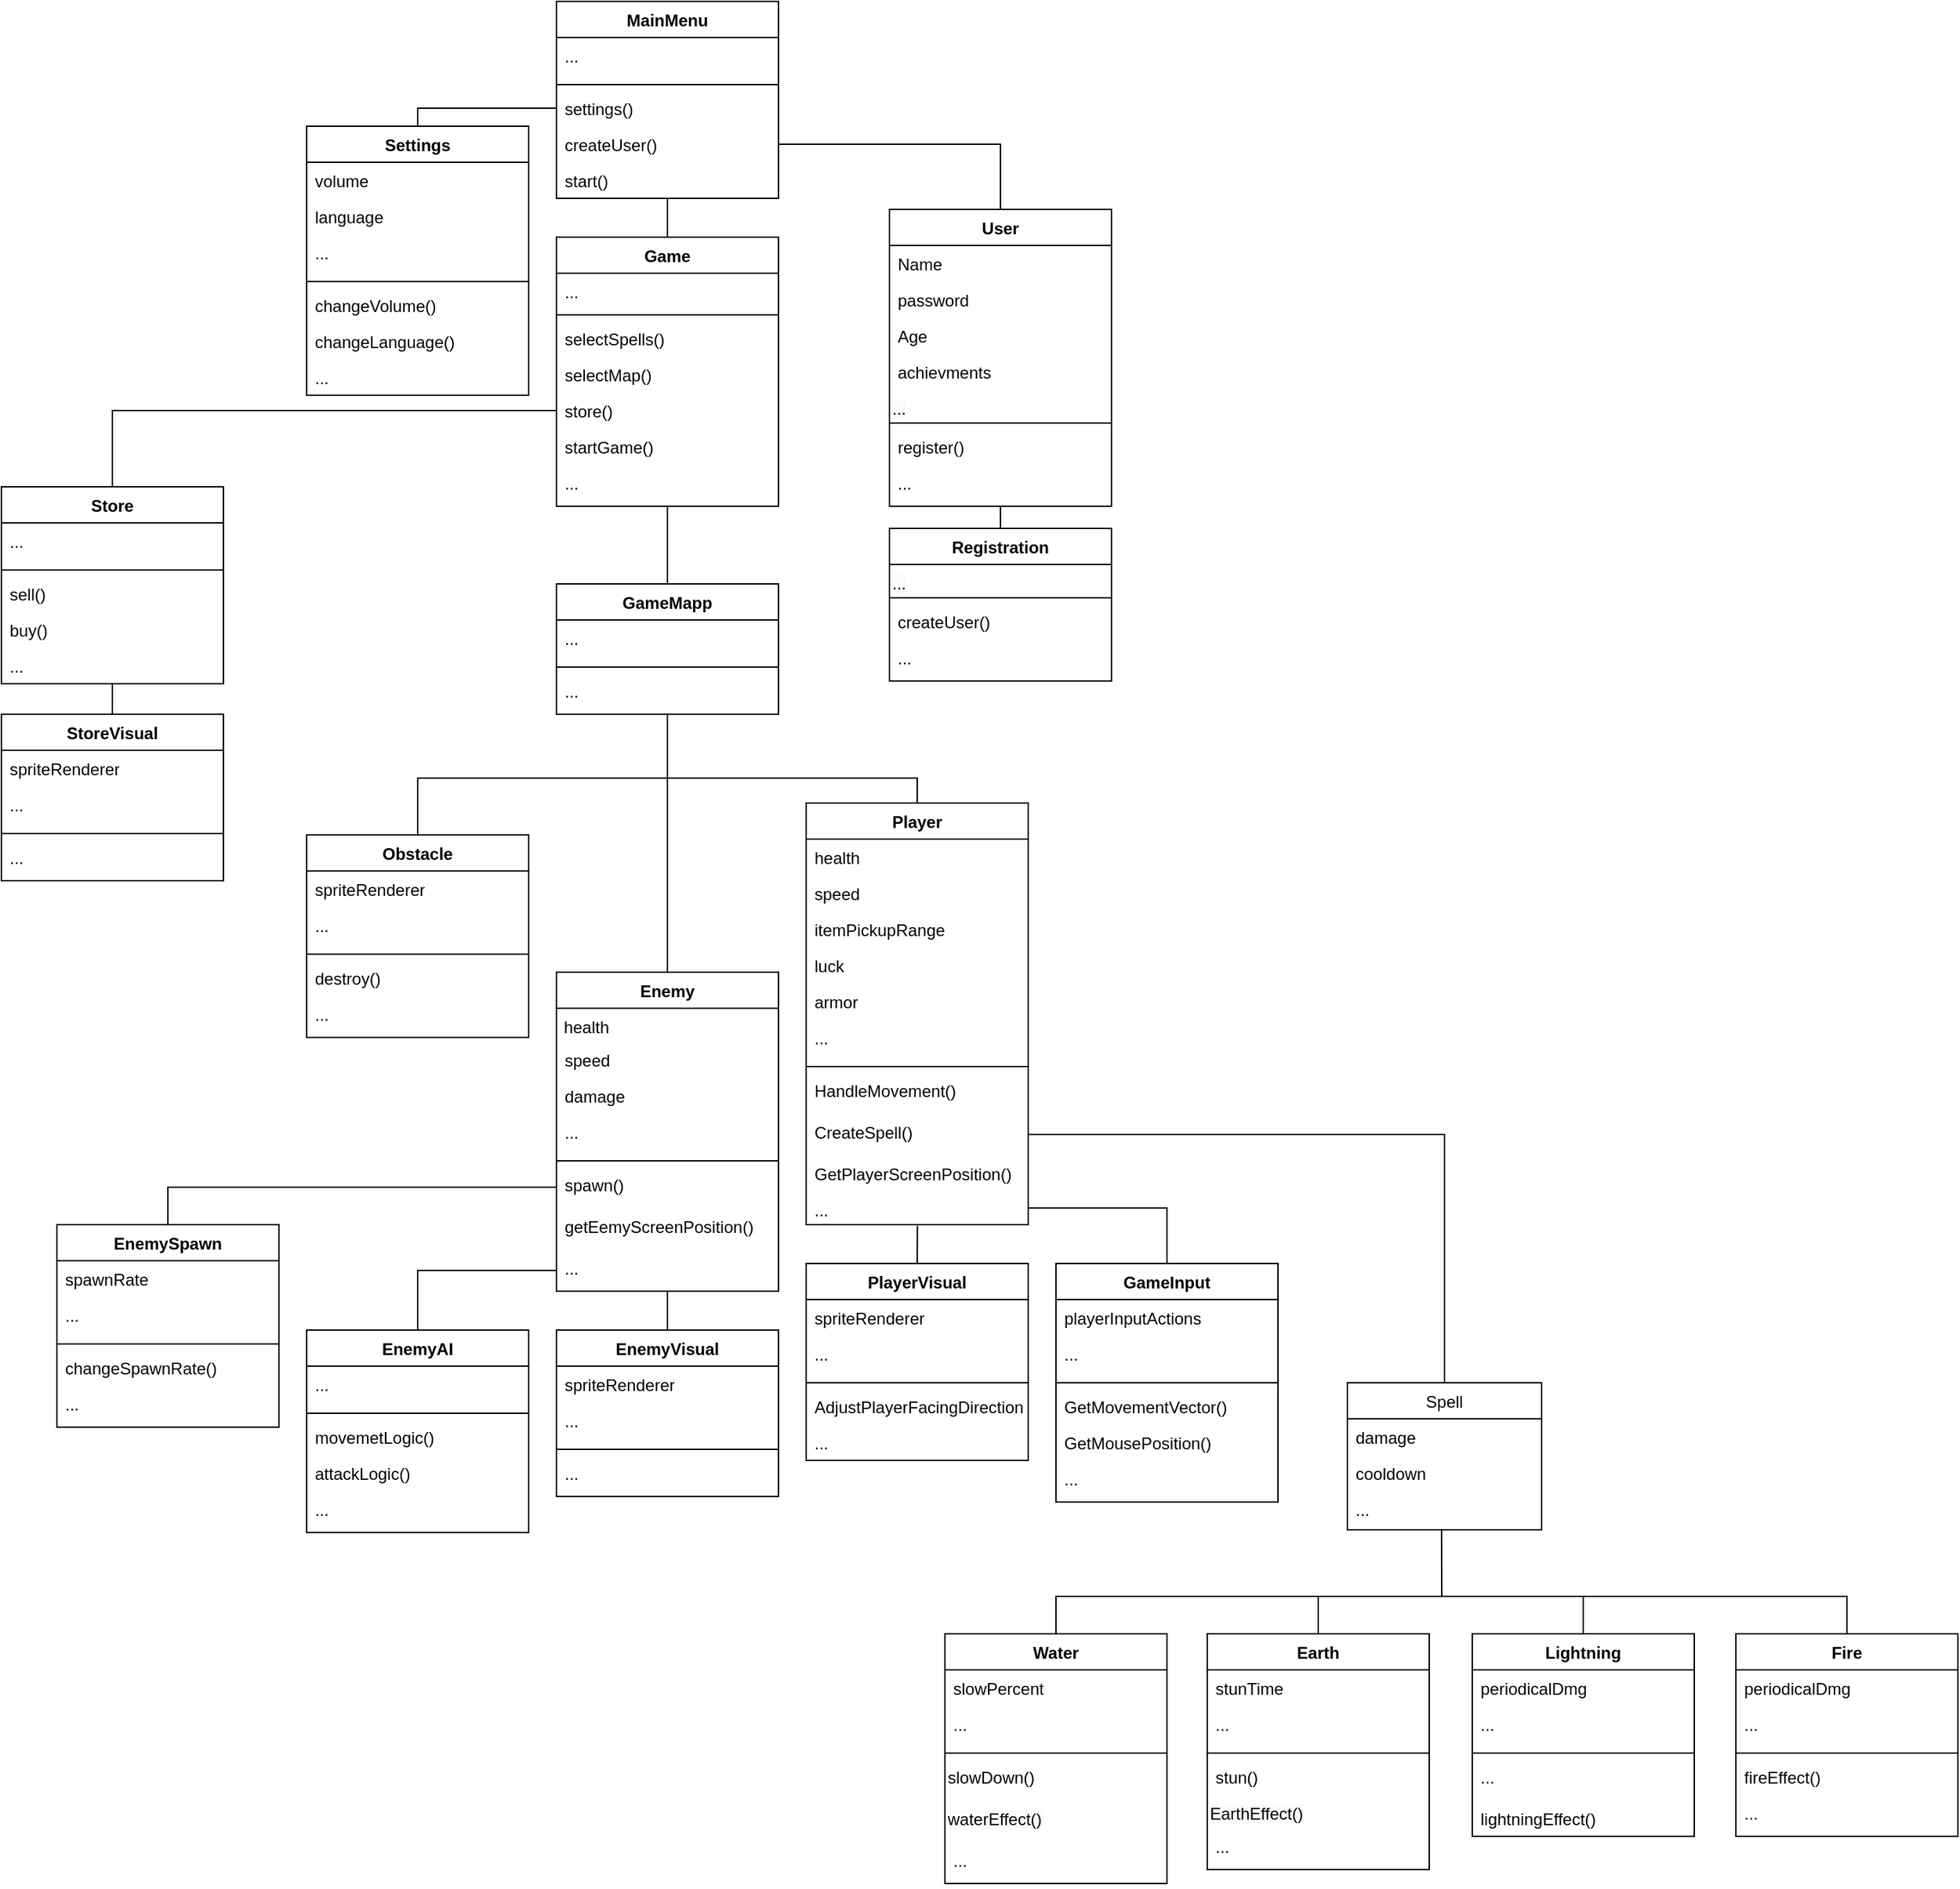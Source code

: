 <mxfile version="23.1.5" type="device">
  <diagram id="k-E954dSI1rpFjY1pi8Z" name="Страница 1">
    <mxGraphModel dx="3012" dy="1726" grid="1" gridSize="10" guides="1" tooltips="1" connect="1" arrows="1" fold="1" page="1" pageScale="1" pageWidth="1169" pageHeight="827" math="0" shadow="0">
      <root>
        <mxCell id="0" />
        <mxCell id="1" parent="0" />
        <mxCell id="a_aE3no8PNvalHvc6iSI-15" value="Spell" style="swimlane;fontStyle=0;childLayout=stackLayout;horizontal=1;startSize=26;fillColor=none;horizontalStack=0;resizeParent=1;resizeParentMax=0;resizeLast=0;collapsible=1;marginBottom=0;" parent="1" vertex="1">
          <mxGeometry x="860" y="776" width="140" height="106" as="geometry">
            <mxRectangle x="140" y="70" width="100" height="30" as="alternateBounds" />
          </mxGeometry>
        </mxCell>
        <mxCell id="a_aE3no8PNvalHvc6iSI-16" value="damage" style="text;strokeColor=none;fillColor=none;align=left;verticalAlign=top;spacingLeft=4;spacingRight=4;overflow=hidden;rotatable=0;points=[[0,0.5],[1,0.5]];portConstraint=eastwest;" parent="a_aE3no8PNvalHvc6iSI-15" vertex="1">
          <mxGeometry y="26" width="140" height="26" as="geometry" />
        </mxCell>
        <mxCell id="a_aE3no8PNvalHvc6iSI-17" value="cooldown" style="text;strokeColor=none;fillColor=none;align=left;verticalAlign=top;spacingLeft=4;spacingRight=4;overflow=hidden;rotatable=0;points=[[0,0.5],[1,0.5]];portConstraint=eastwest;" parent="a_aE3no8PNvalHvc6iSI-15" vertex="1">
          <mxGeometry y="52" width="140" height="26" as="geometry" />
        </mxCell>
        <mxCell id="QSuaJ2-SKmiCaEZRIRin-86" value="..." style="text;strokeColor=none;fillColor=none;align=left;verticalAlign=top;spacingLeft=4;spacingRight=4;overflow=hidden;rotatable=0;points=[[0,0.5],[1,0.5]];portConstraint=eastwest;" parent="a_aE3no8PNvalHvc6iSI-15" vertex="1">
          <mxGeometry y="78" width="140" height="28" as="geometry" />
        </mxCell>
        <mxCell id="a_aE3no8PNvalHvc6iSI-81" value="Game" style="swimlane;fontStyle=1;align=center;verticalAlign=top;childLayout=stackLayout;horizontal=1;startSize=26;horizontalStack=0;resizeParent=1;resizeParentMax=0;resizeLast=0;collapsible=1;marginBottom=0;" parent="1" vertex="1">
          <mxGeometry x="290" y="-50" width="160" height="194" as="geometry" />
        </mxCell>
        <mxCell id="a_aE3no8PNvalHvc6iSI-82" value="..." style="text;strokeColor=none;fillColor=none;align=left;verticalAlign=top;spacingLeft=4;spacingRight=4;overflow=hidden;rotatable=0;points=[[0,0.5],[1,0.5]];portConstraint=eastwest;" parent="a_aE3no8PNvalHvc6iSI-81" vertex="1">
          <mxGeometry y="26" width="160" height="26" as="geometry" />
        </mxCell>
        <mxCell id="a_aE3no8PNvalHvc6iSI-83" value="" style="line;strokeWidth=1;fillColor=none;align=left;verticalAlign=middle;spacingTop=-1;spacingLeft=3;spacingRight=3;rotatable=0;labelPosition=right;points=[];portConstraint=eastwest;strokeColor=inherit;" parent="a_aE3no8PNvalHvc6iSI-81" vertex="1">
          <mxGeometry y="52" width="160" height="8" as="geometry" />
        </mxCell>
        <mxCell id="a_aE3no8PNvalHvc6iSI-85" value="selectSpells()" style="text;strokeColor=none;fillColor=none;align=left;verticalAlign=top;spacingLeft=4;spacingRight=4;overflow=hidden;rotatable=0;points=[[0,0.5],[1,0.5]];portConstraint=eastwest;" parent="a_aE3no8PNvalHvc6iSI-81" vertex="1">
          <mxGeometry y="60" width="160" height="26" as="geometry" />
        </mxCell>
        <mxCell id="QSuaJ2-SKmiCaEZRIRin-51" value="selectMap()" style="text;strokeColor=none;fillColor=none;align=left;verticalAlign=top;spacingLeft=4;spacingRight=4;overflow=hidden;rotatable=0;points=[[0,0.5],[1,0.5]];portConstraint=eastwest;" parent="a_aE3no8PNvalHvc6iSI-81" vertex="1">
          <mxGeometry y="86" width="160" height="26" as="geometry" />
        </mxCell>
        <mxCell id="QSuaJ2-SKmiCaEZRIRin-53" value="store()" style="text;strokeColor=none;fillColor=none;align=left;verticalAlign=top;spacingLeft=4;spacingRight=4;overflow=hidden;rotatable=0;points=[[0,0.5],[1,0.5]];portConstraint=eastwest;" parent="a_aE3no8PNvalHvc6iSI-81" vertex="1">
          <mxGeometry y="112" width="160" height="26" as="geometry" />
        </mxCell>
        <mxCell id="a_aE3no8PNvalHvc6iSI-84" value="startGame()" style="text;strokeColor=none;fillColor=none;align=left;verticalAlign=top;spacingLeft=4;spacingRight=4;overflow=hidden;rotatable=0;points=[[0,0.5],[1,0.5]];portConstraint=eastwest;" parent="a_aE3no8PNvalHvc6iSI-81" vertex="1">
          <mxGeometry y="138" width="160" height="26" as="geometry" />
        </mxCell>
        <mxCell id="QSuaJ2-SKmiCaEZRIRin-92" value="..." style="text;strokeColor=none;fillColor=none;align=left;verticalAlign=top;spacingLeft=4;spacingRight=4;overflow=hidden;rotatable=0;points=[[0,0.5],[1,0.5]];portConstraint=eastwest;" parent="a_aE3no8PNvalHvc6iSI-81" vertex="1">
          <mxGeometry y="164" width="160" height="30" as="geometry" />
        </mxCell>
        <mxCell id="a_aE3no8PNvalHvc6iSI-111" value="Enemy" style="swimlane;fontStyle=1;align=center;verticalAlign=top;childLayout=stackLayout;horizontal=1;startSize=26;horizontalStack=0;resizeParent=1;resizeParentMax=0;resizeLast=0;collapsible=1;marginBottom=0;" parent="1" vertex="1">
          <mxGeometry x="290" y="480" width="160" height="230" as="geometry" />
        </mxCell>
        <mxCell id="a_aE3no8PNvalHvc6iSI-115" value="&amp;nbsp;health" style="text;whiteSpace=wrap;html=1;" parent="a_aE3no8PNvalHvc6iSI-111" vertex="1">
          <mxGeometry y="26" width="160" height="24" as="geometry" />
        </mxCell>
        <mxCell id="a_aE3no8PNvalHvc6iSI-118" value="speed" style="text;strokeColor=none;fillColor=none;align=left;verticalAlign=top;spacingLeft=4;spacingRight=4;overflow=hidden;rotatable=0;points=[[0,0.5],[1,0.5]];portConstraint=eastwest;" parent="a_aE3no8PNvalHvc6iSI-111" vertex="1">
          <mxGeometry y="50" width="160" height="26" as="geometry" />
        </mxCell>
        <mxCell id="a_aE3no8PNvalHvc6iSI-112" value="damage" style="text;strokeColor=none;fillColor=none;align=left;verticalAlign=top;spacingLeft=4;spacingRight=4;overflow=hidden;rotatable=0;points=[[0,0.5],[1,0.5]];portConstraint=eastwest;" parent="a_aE3no8PNvalHvc6iSI-111" vertex="1">
          <mxGeometry y="76" width="160" height="26" as="geometry" />
        </mxCell>
        <mxCell id="a_aE3no8PNvalHvc6iSI-128" value="..." style="text;strokeColor=none;fillColor=none;align=left;verticalAlign=top;spacingLeft=4;spacingRight=4;overflow=hidden;rotatable=0;points=[[0,0.5],[1,0.5]];portConstraint=eastwest;" parent="a_aE3no8PNvalHvc6iSI-111" vertex="1">
          <mxGeometry y="102" width="160" height="30" as="geometry" />
        </mxCell>
        <mxCell id="a_aE3no8PNvalHvc6iSI-113" value="" style="line;strokeWidth=1;fillColor=none;align=left;verticalAlign=middle;spacingTop=-1;spacingLeft=3;spacingRight=3;rotatable=0;labelPosition=right;points=[];portConstraint=eastwest;strokeColor=inherit;" parent="a_aE3no8PNvalHvc6iSI-111" vertex="1">
          <mxGeometry y="132" width="160" height="8" as="geometry" />
        </mxCell>
        <mxCell id="QSuaJ2-SKmiCaEZRIRin-57" value="spawn()" style="text;strokeColor=none;fillColor=none;align=left;verticalAlign=top;spacingLeft=4;spacingRight=4;overflow=hidden;rotatable=0;points=[[0,0.5],[1,0.5]];portConstraint=eastwest;" parent="a_aE3no8PNvalHvc6iSI-111" vertex="1">
          <mxGeometry y="140" width="160" height="30" as="geometry" />
        </mxCell>
        <mxCell id="a_aE3no8PNvalHvc6iSI-125" value="getEemyScreenPosition()" style="text;strokeColor=none;fillColor=none;align=left;verticalAlign=top;spacingLeft=4;spacingRight=4;overflow=hidden;rotatable=0;points=[[0,0.5],[1,0.5]];portConstraint=eastwest;" parent="a_aE3no8PNvalHvc6iSI-111" vertex="1">
          <mxGeometry y="170" width="160" height="30" as="geometry" />
        </mxCell>
        <mxCell id="a_aE3no8PNvalHvc6iSI-123" value="..." style="text;strokeColor=none;fillColor=none;align=left;verticalAlign=top;spacingLeft=4;spacingRight=4;overflow=hidden;rotatable=0;points=[[0,0.5],[1,0.5]];portConstraint=eastwest;" parent="a_aE3no8PNvalHvc6iSI-111" vertex="1">
          <mxGeometry y="200" width="160" height="30" as="geometry" />
        </mxCell>
        <mxCell id="a_aE3no8PNvalHvc6iSI-119" value="Player" style="swimlane;fontStyle=1;align=center;verticalAlign=top;childLayout=stackLayout;horizontal=1;startSize=26;horizontalStack=0;resizeParent=1;resizeParentMax=0;resizeLast=0;collapsible=1;marginBottom=0;" parent="1" vertex="1">
          <mxGeometry x="470" y="358" width="160" height="304" as="geometry" />
        </mxCell>
        <mxCell id="a_aE3no8PNvalHvc6iSI-9" value="health" style="text;strokeColor=none;fillColor=none;align=left;verticalAlign=top;spacingLeft=4;spacingRight=4;overflow=hidden;rotatable=0;points=[[0,0.5],[1,0.5]];portConstraint=eastwest;" parent="a_aE3no8PNvalHvc6iSI-119" vertex="1">
          <mxGeometry y="26" width="160" height="26" as="geometry" />
        </mxCell>
        <mxCell id="a_aE3no8PNvalHvc6iSI-10" value="speed" style="text;strokeColor=none;fillColor=none;align=left;verticalAlign=top;spacingLeft=4;spacingRight=4;overflow=hidden;rotatable=0;points=[[0,0.5],[1,0.5]];portConstraint=eastwest;" parent="a_aE3no8PNvalHvc6iSI-119" vertex="1">
          <mxGeometry y="52" width="160" height="26" as="geometry" />
        </mxCell>
        <mxCell id="a_aE3no8PNvalHvc6iSI-38" value="itemPickupRange" style="text;strokeColor=none;fillColor=none;align=left;verticalAlign=top;spacingLeft=4;spacingRight=4;overflow=hidden;rotatable=0;points=[[0,0.5],[1,0.5]];portConstraint=eastwest;" parent="a_aE3no8PNvalHvc6iSI-119" vertex="1">
          <mxGeometry y="78" width="160" height="26" as="geometry" />
        </mxCell>
        <mxCell id="a_aE3no8PNvalHvc6iSI-11" value="luck" style="text;strokeColor=none;fillColor=none;align=left;verticalAlign=top;spacingLeft=4;spacingRight=4;overflow=hidden;rotatable=0;points=[[0,0.5],[1,0.5]];portConstraint=eastwest;" parent="a_aE3no8PNvalHvc6iSI-119" vertex="1">
          <mxGeometry y="104" width="160" height="26" as="geometry" />
        </mxCell>
        <mxCell id="a_aE3no8PNvalHvc6iSI-39" value="armor" style="text;strokeColor=none;fillColor=none;align=left;verticalAlign=top;spacingLeft=4;spacingRight=4;overflow=hidden;rotatable=0;points=[[0,0.5],[1,0.5]];portConstraint=eastwest;" parent="a_aE3no8PNvalHvc6iSI-119" vertex="1">
          <mxGeometry y="130" width="160" height="26" as="geometry" />
        </mxCell>
        <mxCell id="a_aE3no8PNvalHvc6iSI-127" value="..." style="text;strokeColor=none;fillColor=none;align=left;verticalAlign=top;spacingLeft=4;spacingRight=4;overflow=hidden;rotatable=0;points=[[0,0.5],[1,0.5]];portConstraint=eastwest;" parent="a_aE3no8PNvalHvc6iSI-119" vertex="1">
          <mxGeometry y="156" width="160" height="30" as="geometry" />
        </mxCell>
        <mxCell id="a_aE3no8PNvalHvc6iSI-121" value="" style="line;strokeWidth=1;fillColor=none;align=left;verticalAlign=middle;spacingTop=-1;spacingLeft=3;spacingRight=3;rotatable=0;labelPosition=right;points=[];portConstraint=eastwest;strokeColor=inherit;" parent="a_aE3no8PNvalHvc6iSI-119" vertex="1">
          <mxGeometry y="186" width="160" height="8" as="geometry" />
        </mxCell>
        <mxCell id="a_aE3no8PNvalHvc6iSI-126" value="HandleMovement()" style="text;strokeColor=none;fillColor=none;align=left;verticalAlign=top;spacingLeft=4;spacingRight=4;overflow=hidden;rotatable=0;points=[[0,0.5],[1,0.5]];portConstraint=eastwest;" parent="a_aE3no8PNvalHvc6iSI-119" vertex="1">
          <mxGeometry y="194" width="160" height="30" as="geometry" />
        </mxCell>
        <mxCell id="QSuaJ2-SKmiCaEZRIRin-27" value="CreateSpell()" style="text;strokeColor=none;fillColor=none;align=left;verticalAlign=top;spacingLeft=4;spacingRight=4;overflow=hidden;rotatable=0;points=[[0,0.5],[1,0.5]];portConstraint=eastwest;" parent="a_aE3no8PNvalHvc6iSI-119" vertex="1">
          <mxGeometry y="224" width="160" height="30" as="geometry" />
        </mxCell>
        <mxCell id="a_aE3no8PNvalHvc6iSI-122" value="GetPlayerScreenPosition()" style="text;strokeColor=none;fillColor=none;align=left;verticalAlign=top;spacingLeft=4;spacingRight=4;overflow=hidden;rotatable=0;points=[[0,0.5],[1,0.5]];portConstraint=eastwest;" parent="a_aE3no8PNvalHvc6iSI-119" vertex="1">
          <mxGeometry y="254" width="160" height="26" as="geometry" />
        </mxCell>
        <mxCell id="QSuaJ2-SKmiCaEZRIRin-7" value="..." style="text;strokeColor=none;fillColor=none;align=left;verticalAlign=top;spacingLeft=4;spacingRight=4;overflow=hidden;rotatable=0;points=[[0,0.5],[1,0.5]];portConstraint=eastwest;" parent="a_aE3no8PNvalHvc6iSI-119" vertex="1">
          <mxGeometry y="280" width="160" height="24" as="geometry" />
        </mxCell>
        <mxCell id="ttRCTH4bOMIiKTp3ACRg-5" value="Obstacle" style="swimlane;fontStyle=1;align=center;verticalAlign=top;childLayout=stackLayout;horizontal=1;startSize=26;horizontalStack=0;resizeParent=1;resizeParentMax=0;resizeLast=0;collapsible=1;marginBottom=0;whiteSpace=wrap;html=1;" parent="1" vertex="1">
          <mxGeometry x="110" y="381" width="160" height="146" as="geometry" />
        </mxCell>
        <mxCell id="ttRCTH4bOMIiKTp3ACRg-6" value="spriteRenderer" style="text;strokeColor=none;fillColor=none;align=left;verticalAlign=top;spacingLeft=4;spacingRight=4;overflow=hidden;rotatable=0;points=[[0,0.5],[1,0.5]];portConstraint=eastwest;whiteSpace=wrap;html=1;" parent="ttRCTH4bOMIiKTp3ACRg-5" vertex="1">
          <mxGeometry y="26" width="160" height="26" as="geometry" />
        </mxCell>
        <mxCell id="QSuaJ2-SKmiCaEZRIRin-88" value="..." style="text;strokeColor=none;fillColor=none;align=left;verticalAlign=top;spacingLeft=4;spacingRight=4;overflow=hidden;rotatable=0;points=[[0,0.5],[1,0.5]];portConstraint=eastwest;" parent="ttRCTH4bOMIiKTp3ACRg-5" vertex="1">
          <mxGeometry y="52" width="160" height="30" as="geometry" />
        </mxCell>
        <mxCell id="ttRCTH4bOMIiKTp3ACRg-7" value="" style="line;strokeWidth=1;fillColor=none;align=left;verticalAlign=middle;spacingTop=-1;spacingLeft=3;spacingRight=3;rotatable=0;labelPosition=right;points=[];portConstraint=eastwest;strokeColor=inherit;" parent="ttRCTH4bOMIiKTp3ACRg-5" vertex="1">
          <mxGeometry y="82" width="160" height="8" as="geometry" />
        </mxCell>
        <mxCell id="ttRCTH4bOMIiKTp3ACRg-8" value="destroy()" style="text;strokeColor=none;fillColor=none;align=left;verticalAlign=top;spacingLeft=4;spacingRight=4;overflow=hidden;rotatable=0;points=[[0,0.5],[1,0.5]];portConstraint=eastwest;whiteSpace=wrap;html=1;" parent="ttRCTH4bOMIiKTp3ACRg-5" vertex="1">
          <mxGeometry y="90" width="160" height="26" as="geometry" />
        </mxCell>
        <mxCell id="QSuaJ2-SKmiCaEZRIRin-87" value="..." style="text;strokeColor=none;fillColor=none;align=left;verticalAlign=top;spacingLeft=4;spacingRight=4;overflow=hidden;rotatable=0;points=[[0,0.5],[1,0.5]];portConstraint=eastwest;" parent="ttRCTH4bOMIiKTp3ACRg-5" vertex="1">
          <mxGeometry y="116" width="160" height="30" as="geometry" />
        </mxCell>
        <mxCell id="ttRCTH4bOMIiKTp3ACRg-19" value="User" style="swimlane;fontStyle=1;align=center;verticalAlign=top;childLayout=stackLayout;horizontal=1;startSize=26;horizontalStack=0;resizeParent=1;resizeParentMax=0;resizeLast=0;collapsible=1;marginBottom=0;whiteSpace=wrap;html=1;" parent="1" vertex="1">
          <mxGeometry x="530" y="-70" width="160" height="214" as="geometry" />
        </mxCell>
        <mxCell id="ttRCTH4bOMIiKTp3ACRg-20" value="Name" style="text;strokeColor=none;fillColor=none;align=left;verticalAlign=top;spacingLeft=4;spacingRight=4;overflow=hidden;rotatable=0;points=[[0,0.5],[1,0.5]];portConstraint=eastwest;whiteSpace=wrap;html=1;" parent="ttRCTH4bOMIiKTp3ACRg-19" vertex="1">
          <mxGeometry y="26" width="160" height="26" as="geometry" />
        </mxCell>
        <mxCell id="ttRCTH4bOMIiKTp3ACRg-24" value="password" style="text;strokeColor=none;fillColor=none;align=left;verticalAlign=top;spacingLeft=4;spacingRight=4;overflow=hidden;rotatable=0;points=[[0,0.5],[1,0.5]];portConstraint=eastwest;whiteSpace=wrap;html=1;" parent="ttRCTH4bOMIiKTp3ACRg-19" vertex="1">
          <mxGeometry y="52" width="160" height="26" as="geometry" />
        </mxCell>
        <mxCell id="ttRCTH4bOMIiKTp3ACRg-23" value="Age" style="text;strokeColor=none;fillColor=none;align=left;verticalAlign=top;spacingLeft=4;spacingRight=4;overflow=hidden;rotatable=0;points=[[0,0.5],[1,0.5]];portConstraint=eastwest;whiteSpace=wrap;html=1;" parent="ttRCTH4bOMIiKTp3ACRg-19" vertex="1">
          <mxGeometry y="78" width="160" height="26" as="geometry" />
        </mxCell>
        <mxCell id="ttRCTH4bOMIiKTp3ACRg-25" value="achievments" style="text;strokeColor=none;fillColor=none;align=left;verticalAlign=top;spacingLeft=4;spacingRight=4;overflow=hidden;rotatable=0;points=[[0,0.5],[1,0.5]];portConstraint=eastwest;whiteSpace=wrap;html=1;" parent="ttRCTH4bOMIiKTp3ACRg-19" vertex="1">
          <mxGeometry y="104" width="160" height="26" as="geometry" />
        </mxCell>
        <mxCell id="QSuaJ2-SKmiCaEZRIRin-1" value="&lt;span style=&quot;color: rgb(0, 0, 0); font-family: Helvetica; font-size: 12px; font-style: normal; font-variant-ligatures: normal; font-variant-caps: normal; font-weight: 400; letter-spacing: normal; orphans: 2; text-align: left; text-indent: 0px; text-transform: none; widows: 2; word-spacing: 0px; -webkit-text-stroke-width: 0px; background-color: rgb(251, 251, 251); text-decoration-thickness: initial; text-decoration-style: initial; text-decoration-color: initial; float: none; display: inline !important;&quot;&gt;...&lt;/span&gt;" style="text;whiteSpace=wrap;html=1;" parent="ttRCTH4bOMIiKTp3ACRg-19" vertex="1">
          <mxGeometry y="130" width="160" height="20" as="geometry" />
        </mxCell>
        <mxCell id="ttRCTH4bOMIiKTp3ACRg-21" value="" style="line;strokeWidth=1;fillColor=none;align=left;verticalAlign=middle;spacingTop=-1;spacingLeft=3;spacingRight=3;rotatable=0;labelPosition=right;points=[];portConstraint=eastwest;strokeColor=inherit;" parent="ttRCTH4bOMIiKTp3ACRg-19" vertex="1">
          <mxGeometry y="150" width="160" height="8" as="geometry" />
        </mxCell>
        <mxCell id="QSuaJ2-SKmiCaEZRIRin-25" value="register()" style="text;strokeColor=none;fillColor=none;align=left;verticalAlign=top;spacingLeft=4;spacingRight=4;overflow=hidden;rotatable=0;points=[[0,0.5],[1,0.5]];portConstraint=eastwest;whiteSpace=wrap;html=1;" parent="ttRCTH4bOMIiKTp3ACRg-19" vertex="1">
          <mxGeometry y="158" width="160" height="26" as="geometry" />
        </mxCell>
        <mxCell id="QSuaJ2-SKmiCaEZRIRin-94" value="..." style="text;strokeColor=none;fillColor=none;align=left;verticalAlign=top;spacingLeft=4;spacingRight=4;overflow=hidden;rotatable=0;points=[[0,0.5],[1,0.5]];portConstraint=eastwest;" parent="ttRCTH4bOMIiKTp3ACRg-19" vertex="1">
          <mxGeometry y="184" width="160" height="30" as="geometry" />
        </mxCell>
        <mxCell id="nPjdCs6fxK0OYWYU81OR-1" value="GameInput&lt;div&gt;&lt;br/&gt;&lt;/div&gt;" style="swimlane;fontStyle=1;align=center;verticalAlign=top;childLayout=stackLayout;horizontal=1;startSize=26;horizontalStack=0;resizeParent=1;resizeParentMax=0;resizeLast=0;collapsible=1;marginBottom=0;whiteSpace=wrap;html=1;" parent="1" vertex="1">
          <mxGeometry x="650" y="690" width="160" height="172" as="geometry" />
        </mxCell>
        <mxCell id="nPjdCs6fxK0OYWYU81OR-2" value="playerInputActions" style="text;strokeColor=none;fillColor=none;align=left;verticalAlign=top;spacingLeft=4;spacingRight=4;overflow=hidden;rotatable=0;points=[[0,0.5],[1,0.5]];portConstraint=eastwest;whiteSpace=wrap;html=1;" parent="nPjdCs6fxK0OYWYU81OR-1" vertex="1">
          <mxGeometry y="26" width="160" height="26" as="geometry" />
        </mxCell>
        <mxCell id="QSuaJ2-SKmiCaEZRIRin-84" value="..." style="text;strokeColor=none;fillColor=none;align=left;verticalAlign=top;spacingLeft=4;spacingRight=4;overflow=hidden;rotatable=0;points=[[0,0.5],[1,0.5]];portConstraint=eastwest;" parent="nPjdCs6fxK0OYWYU81OR-1" vertex="1">
          <mxGeometry y="52" width="160" height="30" as="geometry" />
        </mxCell>
        <mxCell id="nPjdCs6fxK0OYWYU81OR-3" value="" style="line;strokeWidth=1;fillColor=none;align=left;verticalAlign=middle;spacingTop=-1;spacingLeft=3;spacingRight=3;rotatable=0;labelPosition=right;points=[];portConstraint=eastwest;strokeColor=inherit;" parent="nPjdCs6fxK0OYWYU81OR-1" vertex="1">
          <mxGeometry y="82" width="160" height="8" as="geometry" />
        </mxCell>
        <mxCell id="nPjdCs6fxK0OYWYU81OR-4" value="GetMovementVector()" style="text;strokeColor=none;fillColor=none;align=left;verticalAlign=top;spacingLeft=4;spacingRight=4;overflow=hidden;rotatable=0;points=[[0,0.5],[1,0.5]];portConstraint=eastwest;whiteSpace=wrap;html=1;" parent="nPjdCs6fxK0OYWYU81OR-1" vertex="1">
          <mxGeometry y="90" width="160" height="26" as="geometry" />
        </mxCell>
        <mxCell id="QSuaJ2-SKmiCaEZRIRin-4" value="GetMousePosition()" style="text;strokeColor=none;fillColor=none;align=left;verticalAlign=top;spacingLeft=4;spacingRight=4;overflow=hidden;rotatable=0;points=[[0,0.5],[1,0.5]];portConstraint=eastwest;whiteSpace=wrap;html=1;" parent="nPjdCs6fxK0OYWYU81OR-1" vertex="1">
          <mxGeometry y="116" width="160" height="26" as="geometry" />
        </mxCell>
        <mxCell id="QSuaJ2-SKmiCaEZRIRin-85" value="..." style="text;strokeColor=none;fillColor=none;align=left;verticalAlign=top;spacingLeft=4;spacingRight=4;overflow=hidden;rotatable=0;points=[[0,0.5],[1,0.5]];portConstraint=eastwest;" parent="nPjdCs6fxK0OYWYU81OR-1" vertex="1">
          <mxGeometry y="142" width="160" height="30" as="geometry" />
        </mxCell>
        <mxCell id="nPjdCs6fxK0OYWYU81OR-10" value="PlayerVisual" style="swimlane;fontStyle=1;align=center;verticalAlign=top;childLayout=stackLayout;horizontal=1;startSize=26;horizontalStack=0;resizeParent=1;resizeParentMax=0;resizeLast=0;collapsible=1;marginBottom=0;whiteSpace=wrap;html=1;" parent="1" vertex="1">
          <mxGeometry x="470" y="690" width="160" height="142" as="geometry" />
        </mxCell>
        <mxCell id="nPjdCs6fxK0OYWYU81OR-11" value="spriteRenderer" style="text;strokeColor=none;fillColor=none;align=left;verticalAlign=top;spacingLeft=4;spacingRight=4;overflow=hidden;rotatable=0;points=[[0,0.5],[1,0.5]];portConstraint=eastwest;whiteSpace=wrap;html=1;" parent="nPjdCs6fxK0OYWYU81OR-10" vertex="1">
          <mxGeometry y="26" width="160" height="26" as="geometry" />
        </mxCell>
        <mxCell id="QSuaJ2-SKmiCaEZRIRin-83" value="..." style="text;strokeColor=none;fillColor=none;align=left;verticalAlign=top;spacingLeft=4;spacingRight=4;overflow=hidden;rotatable=0;points=[[0,0.5],[1,0.5]];portConstraint=eastwest;" parent="nPjdCs6fxK0OYWYU81OR-10" vertex="1">
          <mxGeometry y="52" width="160" height="30" as="geometry" />
        </mxCell>
        <mxCell id="nPjdCs6fxK0OYWYU81OR-12" value="" style="line;strokeWidth=1;fillColor=none;align=left;verticalAlign=middle;spacingTop=-1;spacingLeft=3;spacingRight=3;rotatable=0;labelPosition=right;points=[];portConstraint=eastwest;strokeColor=inherit;" parent="nPjdCs6fxK0OYWYU81OR-10" vertex="1">
          <mxGeometry y="82" width="160" height="8" as="geometry" />
        </mxCell>
        <mxCell id="nPjdCs6fxK0OYWYU81OR-13" value="AdjustPlayerFacingDirection()" style="text;strokeColor=none;fillColor=none;align=left;verticalAlign=top;spacingLeft=4;spacingRight=4;overflow=hidden;rotatable=0;points=[[0,0.5],[1,0.5]];portConstraint=eastwest;whiteSpace=wrap;html=1;" parent="nPjdCs6fxK0OYWYU81OR-10" vertex="1">
          <mxGeometry y="90" width="160" height="26" as="geometry" />
        </mxCell>
        <mxCell id="QSuaJ2-SKmiCaEZRIRin-5" value="..." style="text;strokeColor=none;fillColor=none;align=left;verticalAlign=top;spacingLeft=4;spacingRight=4;overflow=hidden;rotatable=0;points=[[0,0.5],[1,0.5]];portConstraint=eastwest;whiteSpace=wrap;html=1;" parent="nPjdCs6fxK0OYWYU81OR-10" vertex="1">
          <mxGeometry y="116" width="160" height="26" as="geometry" />
        </mxCell>
        <mxCell id="nPjdCs6fxK0OYWYU81OR-18" value="Fire" style="swimlane;fontStyle=1;align=center;verticalAlign=top;childLayout=stackLayout;horizontal=1;startSize=26;horizontalStack=0;resizeParent=1;resizeParentMax=0;resizeLast=0;collapsible=1;marginBottom=0;whiteSpace=wrap;html=1;" parent="1" vertex="1">
          <mxGeometry x="1140" y="957" width="160" height="146" as="geometry" />
        </mxCell>
        <mxCell id="nPjdCs6fxK0OYWYU81OR-19" value="periodicalDmg" style="text;strokeColor=none;fillColor=none;align=left;verticalAlign=top;spacingLeft=4;spacingRight=4;overflow=hidden;rotatable=0;points=[[0,0.5],[1,0.5]];portConstraint=eastwest;whiteSpace=wrap;html=1;" parent="nPjdCs6fxK0OYWYU81OR-18" vertex="1">
          <mxGeometry y="26" width="160" height="26" as="geometry" />
        </mxCell>
        <mxCell id="QSuaJ2-SKmiCaEZRIRin-108" value="..." style="text;strokeColor=none;fillColor=none;align=left;verticalAlign=top;spacingLeft=4;spacingRight=4;overflow=hidden;rotatable=0;points=[[0,0.5],[1,0.5]];portConstraint=eastwest;" parent="nPjdCs6fxK0OYWYU81OR-18" vertex="1">
          <mxGeometry y="52" width="160" height="30" as="geometry" />
        </mxCell>
        <mxCell id="nPjdCs6fxK0OYWYU81OR-20" value="" style="line;strokeWidth=1;fillColor=none;align=left;verticalAlign=middle;spacingTop=-1;spacingLeft=3;spacingRight=3;rotatable=0;labelPosition=right;points=[];portConstraint=eastwest;strokeColor=inherit;" parent="nPjdCs6fxK0OYWYU81OR-18" vertex="1">
          <mxGeometry y="82" width="160" height="8" as="geometry" />
        </mxCell>
        <mxCell id="nPjdCs6fxK0OYWYU81OR-21" value="fireEffect()" style="text;strokeColor=none;fillColor=none;align=left;verticalAlign=top;spacingLeft=4;spacingRight=4;overflow=hidden;rotatable=0;points=[[0,0.5],[1,0.5]];portConstraint=eastwest;whiteSpace=wrap;html=1;" parent="nPjdCs6fxK0OYWYU81OR-18" vertex="1">
          <mxGeometry y="90" width="160" height="26" as="geometry" />
        </mxCell>
        <mxCell id="QSuaJ2-SKmiCaEZRIRin-109" value="..." style="text;strokeColor=none;fillColor=none;align=left;verticalAlign=top;spacingLeft=4;spacingRight=4;overflow=hidden;rotatable=0;points=[[0,0.5],[1,0.5]];portConstraint=eastwest;" parent="nPjdCs6fxK0OYWYU81OR-18" vertex="1">
          <mxGeometry y="116" width="160" height="30" as="geometry" />
        </mxCell>
        <mxCell id="nPjdCs6fxK0OYWYU81OR-22" value="Water" style="swimlane;fontStyle=1;align=center;verticalAlign=top;childLayout=stackLayout;horizontal=1;startSize=26;horizontalStack=0;resizeParent=1;resizeParentMax=0;resizeLast=0;collapsible=1;marginBottom=0;whiteSpace=wrap;html=1;" parent="1" vertex="1">
          <mxGeometry x="570" y="957" width="160" height="180" as="geometry" />
        </mxCell>
        <mxCell id="nPjdCs6fxK0OYWYU81OR-23" value="slowPercent" style="text;strokeColor=none;fillColor=none;align=left;verticalAlign=top;spacingLeft=4;spacingRight=4;overflow=hidden;rotatable=0;points=[[0,0.5],[1,0.5]];portConstraint=eastwest;whiteSpace=wrap;html=1;" parent="nPjdCs6fxK0OYWYU81OR-22" vertex="1">
          <mxGeometry y="26" width="160" height="26" as="geometry" />
        </mxCell>
        <mxCell id="QSuaJ2-SKmiCaEZRIRin-111" value="..." style="text;strokeColor=none;fillColor=none;align=left;verticalAlign=top;spacingLeft=4;spacingRight=4;overflow=hidden;rotatable=0;points=[[0,0.5],[1,0.5]];portConstraint=eastwest;" parent="nPjdCs6fxK0OYWYU81OR-22" vertex="1">
          <mxGeometry y="52" width="160" height="30" as="geometry" />
        </mxCell>
        <mxCell id="nPjdCs6fxK0OYWYU81OR-24" value="" style="line;strokeWidth=1;fillColor=none;align=left;verticalAlign=middle;spacingTop=-1;spacingLeft=3;spacingRight=3;rotatable=0;labelPosition=right;points=[];portConstraint=eastwest;strokeColor=inherit;" parent="nPjdCs6fxK0OYWYU81OR-22" vertex="1">
          <mxGeometry y="82" width="160" height="8" as="geometry" />
        </mxCell>
        <mxCell id="QSuaJ2-SKmiCaEZRIRin-115" value="slowDown()" style="text;whiteSpace=wrap;html=1;" parent="nPjdCs6fxK0OYWYU81OR-22" vertex="1">
          <mxGeometry y="90" width="160" height="30" as="geometry" />
        </mxCell>
        <mxCell id="QSuaJ2-SKmiCaEZRIRin-114" value="&lt;span style=&quot;color: rgb(0, 0, 0); font-family: Helvetica; font-size: 12px; font-style: normal; font-variant-ligatures: normal; font-variant-caps: normal; font-weight: 400; letter-spacing: normal; orphans: 2; text-align: left; text-indent: 0px; text-transform: none; widows: 2; word-spacing: 0px; -webkit-text-stroke-width: 0px; background-color: rgb(251, 251, 251); text-decoration-thickness: initial; text-decoration-style: initial; text-decoration-color: initial; float: none; display: inline !important;&quot;&gt;waterEffect()&lt;/span&gt;" style="text;whiteSpace=wrap;html=1;" parent="nPjdCs6fxK0OYWYU81OR-22" vertex="1">
          <mxGeometry y="120" width="160" height="30" as="geometry" />
        </mxCell>
        <mxCell id="QSuaJ2-SKmiCaEZRIRin-112" value="..." style="text;strokeColor=none;fillColor=none;align=left;verticalAlign=top;spacingLeft=4;spacingRight=4;overflow=hidden;rotatable=0;points=[[0,0.5],[1,0.5]];portConstraint=eastwest;" parent="nPjdCs6fxK0OYWYU81OR-22" vertex="1">
          <mxGeometry y="150" width="160" height="30" as="geometry" />
        </mxCell>
        <mxCell id="nPjdCs6fxK0OYWYU81OR-26" value="Lightning" style="swimlane;fontStyle=1;align=center;verticalAlign=top;childLayout=stackLayout;horizontal=1;startSize=26;horizontalStack=0;resizeParent=1;resizeParentMax=0;resizeLast=0;collapsible=1;marginBottom=0;whiteSpace=wrap;html=1;" parent="1" vertex="1">
          <mxGeometry x="950" y="957" width="160" height="146" as="geometry" />
        </mxCell>
        <mxCell id="nPjdCs6fxK0OYWYU81OR-27" value="periodicalDmg" style="text;strokeColor=none;fillColor=none;align=left;verticalAlign=top;spacingLeft=4;spacingRight=4;overflow=hidden;rotatable=0;points=[[0,0.5],[1,0.5]];portConstraint=eastwest;whiteSpace=wrap;html=1;" parent="nPjdCs6fxK0OYWYU81OR-26" vertex="1">
          <mxGeometry y="26" width="160" height="26" as="geometry" />
        </mxCell>
        <mxCell id="QSuaJ2-SKmiCaEZRIRin-107" value="..." style="text;strokeColor=none;fillColor=none;align=left;verticalAlign=top;spacingLeft=4;spacingRight=4;overflow=hidden;rotatable=0;points=[[0,0.5],[1,0.5]];portConstraint=eastwest;" parent="nPjdCs6fxK0OYWYU81OR-26" vertex="1">
          <mxGeometry y="52" width="160" height="30" as="geometry" />
        </mxCell>
        <mxCell id="nPjdCs6fxK0OYWYU81OR-28" value="" style="line;strokeWidth=1;fillColor=none;align=left;verticalAlign=middle;spacingTop=-1;spacingLeft=3;spacingRight=3;rotatable=0;labelPosition=right;points=[];portConstraint=eastwest;strokeColor=inherit;" parent="nPjdCs6fxK0OYWYU81OR-26" vertex="1">
          <mxGeometry y="82" width="160" height="8" as="geometry" />
        </mxCell>
        <mxCell id="QSuaJ2-SKmiCaEZRIRin-106" value="..." style="text;strokeColor=none;fillColor=none;align=left;verticalAlign=top;spacingLeft=4;spacingRight=4;overflow=hidden;rotatable=0;points=[[0,0.5],[1,0.5]];portConstraint=eastwest;" parent="nPjdCs6fxK0OYWYU81OR-26" vertex="1">
          <mxGeometry y="90" width="160" height="30" as="geometry" />
        </mxCell>
        <mxCell id="nPjdCs6fxK0OYWYU81OR-29" value="lightningEffect()" style="text;strokeColor=none;fillColor=none;align=left;verticalAlign=top;spacingLeft=4;spacingRight=4;overflow=hidden;rotatable=0;points=[[0,0.5],[1,0.5]];portConstraint=eastwest;whiteSpace=wrap;html=1;" parent="nPjdCs6fxK0OYWYU81OR-26" vertex="1">
          <mxGeometry y="120" width="160" height="26" as="geometry" />
        </mxCell>
        <mxCell id="nPjdCs6fxK0OYWYU81OR-30" value="Earth" style="swimlane;fontStyle=1;align=center;verticalAlign=top;childLayout=stackLayout;horizontal=1;startSize=26;horizontalStack=0;resizeParent=1;resizeParentMax=0;resizeLast=0;collapsible=1;marginBottom=0;whiteSpace=wrap;html=1;" parent="1" vertex="1">
          <mxGeometry x="759" y="957" width="160" height="170" as="geometry" />
        </mxCell>
        <mxCell id="nPjdCs6fxK0OYWYU81OR-31" value="stunTime" style="text;strokeColor=none;fillColor=none;align=left;verticalAlign=top;spacingLeft=4;spacingRight=4;overflow=hidden;rotatable=0;points=[[0,0.5],[1,0.5]];portConstraint=eastwest;whiteSpace=wrap;html=1;" parent="nPjdCs6fxK0OYWYU81OR-30" vertex="1">
          <mxGeometry y="26" width="160" height="26" as="geometry" />
        </mxCell>
        <mxCell id="QSuaJ2-SKmiCaEZRIRin-104" value="..." style="text;strokeColor=none;fillColor=none;align=left;verticalAlign=top;spacingLeft=4;spacingRight=4;overflow=hidden;rotatable=0;points=[[0,0.5],[1,0.5]];portConstraint=eastwest;" parent="nPjdCs6fxK0OYWYU81OR-30" vertex="1">
          <mxGeometry y="52" width="160" height="30" as="geometry" />
        </mxCell>
        <mxCell id="nPjdCs6fxK0OYWYU81OR-32" value="" style="line;strokeWidth=1;fillColor=none;align=left;verticalAlign=middle;spacingTop=-1;spacingLeft=3;spacingRight=3;rotatable=0;labelPosition=right;points=[];portConstraint=eastwest;strokeColor=inherit;" parent="nPjdCs6fxK0OYWYU81OR-30" vertex="1">
          <mxGeometry y="82" width="160" height="8" as="geometry" />
        </mxCell>
        <mxCell id="nPjdCs6fxK0OYWYU81OR-33" value="stun()" style="text;strokeColor=none;fillColor=none;align=left;verticalAlign=top;spacingLeft=4;spacingRight=4;overflow=hidden;rotatable=0;points=[[0,0.5],[1,0.5]];portConstraint=eastwest;whiteSpace=wrap;html=1;" parent="nPjdCs6fxK0OYWYU81OR-30" vertex="1">
          <mxGeometry y="90" width="160" height="26" as="geometry" />
        </mxCell>
        <mxCell id="QSuaJ2-SKmiCaEZRIRin-113" value="&lt;span style=&quot;color: rgb(0, 0, 0); font-family: Helvetica; font-size: 12px; font-style: normal; font-variant-ligatures: normal; font-variant-caps: normal; font-weight: 400; letter-spacing: normal; orphans: 2; text-align: left; text-indent: 0px; text-transform: none; widows: 2; word-spacing: 0px; -webkit-text-stroke-width: 0px; background-color: rgb(251, 251, 251); text-decoration-thickness: initial; text-decoration-style: initial; text-decoration-color: initial; float: none; display: inline !important;&quot;&gt;EarthEffect()&lt;/span&gt;" style="text;whiteSpace=wrap;html=1;" parent="nPjdCs6fxK0OYWYU81OR-30" vertex="1">
          <mxGeometry y="116" width="160" height="24" as="geometry" />
        </mxCell>
        <mxCell id="QSuaJ2-SKmiCaEZRIRin-105" value="..." style="text;strokeColor=none;fillColor=none;align=left;verticalAlign=top;spacingLeft=4;spacingRight=4;overflow=hidden;rotatable=0;points=[[0,0.5],[1,0.5]];portConstraint=eastwest;" parent="nPjdCs6fxK0OYWYU81OR-30" vertex="1">
          <mxGeometry y="140" width="160" height="30" as="geometry" />
        </mxCell>
        <mxCell id="nPjdCs6fxK0OYWYU81OR-34" value="EnemySpawn" style="swimlane;fontStyle=1;align=center;verticalAlign=top;childLayout=stackLayout;horizontal=1;startSize=26;horizontalStack=0;resizeParent=1;resizeParentMax=0;resizeLast=0;collapsible=1;marginBottom=0;whiteSpace=wrap;html=1;" parent="1" vertex="1">
          <mxGeometry x="-70" y="662" width="160" height="146" as="geometry" />
        </mxCell>
        <mxCell id="nPjdCs6fxK0OYWYU81OR-35" value="spawnRate" style="text;strokeColor=none;fillColor=none;align=left;verticalAlign=top;spacingLeft=4;spacingRight=4;overflow=hidden;rotatable=0;points=[[0,0.5],[1,0.5]];portConstraint=eastwest;whiteSpace=wrap;html=1;" parent="nPjdCs6fxK0OYWYU81OR-34" vertex="1">
          <mxGeometry y="26" width="160" height="26" as="geometry" />
        </mxCell>
        <mxCell id="QSuaJ2-SKmiCaEZRIRin-81" value="..." style="text;strokeColor=none;fillColor=none;align=left;verticalAlign=top;spacingLeft=4;spacingRight=4;overflow=hidden;rotatable=0;points=[[0,0.5],[1,0.5]];portConstraint=eastwest;" parent="nPjdCs6fxK0OYWYU81OR-34" vertex="1">
          <mxGeometry y="52" width="160" height="30" as="geometry" />
        </mxCell>
        <mxCell id="nPjdCs6fxK0OYWYU81OR-36" value="" style="line;strokeWidth=1;fillColor=none;align=left;verticalAlign=middle;spacingTop=-1;spacingLeft=3;spacingRight=3;rotatable=0;labelPosition=right;points=[];portConstraint=eastwest;strokeColor=inherit;" parent="nPjdCs6fxK0OYWYU81OR-34" vertex="1">
          <mxGeometry y="82" width="160" height="8" as="geometry" />
        </mxCell>
        <mxCell id="nPjdCs6fxK0OYWYU81OR-37" value="changeSpawnRate()" style="text;strokeColor=none;fillColor=none;align=left;verticalAlign=top;spacingLeft=4;spacingRight=4;overflow=hidden;rotatable=0;points=[[0,0.5],[1,0.5]];portConstraint=eastwest;whiteSpace=wrap;html=1;" parent="nPjdCs6fxK0OYWYU81OR-34" vertex="1">
          <mxGeometry y="90" width="160" height="26" as="geometry" />
        </mxCell>
        <mxCell id="QSuaJ2-SKmiCaEZRIRin-82" value="..." style="text;strokeColor=none;fillColor=none;align=left;verticalAlign=top;spacingLeft=4;spacingRight=4;overflow=hidden;rotatable=0;points=[[0,0.5],[1,0.5]];portConstraint=eastwest;" parent="nPjdCs6fxK0OYWYU81OR-34" vertex="1">
          <mxGeometry y="116" width="160" height="30" as="geometry" />
        </mxCell>
        <mxCell id="nPjdCs6fxK0OYWYU81OR-38" value="EnemyAI" style="swimlane;fontStyle=1;align=center;verticalAlign=top;childLayout=stackLayout;horizontal=1;startSize=26;horizontalStack=0;resizeParent=1;resizeParentMax=0;resizeLast=0;collapsible=1;marginBottom=0;whiteSpace=wrap;html=1;" parent="1" vertex="1">
          <mxGeometry x="110" y="738" width="160" height="146" as="geometry" />
        </mxCell>
        <mxCell id="QSuaJ2-SKmiCaEZRIRin-80" value="..." style="text;strokeColor=none;fillColor=none;align=left;verticalAlign=top;spacingLeft=4;spacingRight=4;overflow=hidden;rotatable=0;points=[[0,0.5],[1,0.5]];portConstraint=eastwest;" parent="nPjdCs6fxK0OYWYU81OR-38" vertex="1">
          <mxGeometry y="26" width="160" height="30" as="geometry" />
        </mxCell>
        <mxCell id="nPjdCs6fxK0OYWYU81OR-40" value="" style="line;strokeWidth=1;fillColor=none;align=left;verticalAlign=middle;spacingTop=-1;spacingLeft=3;spacingRight=3;rotatable=0;labelPosition=right;points=[];portConstraint=eastwest;strokeColor=inherit;" parent="nPjdCs6fxK0OYWYU81OR-38" vertex="1">
          <mxGeometry y="56" width="160" height="8" as="geometry" />
        </mxCell>
        <mxCell id="nPjdCs6fxK0OYWYU81OR-39" value="movemetLogic()" style="text;strokeColor=none;fillColor=none;align=left;verticalAlign=top;spacingLeft=4;spacingRight=4;overflow=hidden;rotatable=0;points=[[0,0.5],[1,0.5]];portConstraint=eastwest;whiteSpace=wrap;html=1;" parent="nPjdCs6fxK0OYWYU81OR-38" vertex="1">
          <mxGeometry y="64" width="160" height="26" as="geometry" />
        </mxCell>
        <mxCell id="QSuaJ2-SKmiCaEZRIRin-76" value="attackLogic()" style="text;strokeColor=none;fillColor=none;align=left;verticalAlign=top;spacingLeft=4;spacingRight=4;overflow=hidden;rotatable=0;points=[[0,0.5],[1,0.5]];portConstraint=eastwest;whiteSpace=wrap;html=1;" parent="nPjdCs6fxK0OYWYU81OR-38" vertex="1">
          <mxGeometry y="90" width="160" height="26" as="geometry" />
        </mxCell>
        <mxCell id="QSuaJ2-SKmiCaEZRIRin-79" value="..." style="text;strokeColor=none;fillColor=none;align=left;verticalAlign=top;spacingLeft=4;spacingRight=4;overflow=hidden;rotatable=0;points=[[0,0.5],[1,0.5]];portConstraint=eastwest;" parent="nPjdCs6fxK0OYWYU81OR-38" vertex="1">
          <mxGeometry y="116" width="160" height="30" as="geometry" />
        </mxCell>
        <mxCell id="nPjdCs6fxK0OYWYU81OR-42" value="Registration" style="swimlane;fontStyle=1;align=center;verticalAlign=top;childLayout=stackLayout;horizontal=1;startSize=26;horizontalStack=0;resizeParent=1;resizeParentMax=0;resizeLast=0;collapsible=1;marginBottom=0;whiteSpace=wrap;html=1;" parent="1" vertex="1">
          <mxGeometry x="530" y="160" width="160" height="110" as="geometry" />
        </mxCell>
        <mxCell id="QSuaJ2-SKmiCaEZRIRin-2" value="&lt;span style=&quot;color: rgb(0, 0, 0); font-family: Helvetica; font-size: 12px; font-style: normal; font-variant-ligatures: normal; font-variant-caps: normal; font-weight: 400; letter-spacing: normal; orphans: 2; text-align: left; text-indent: 0px; text-transform: none; widows: 2; word-spacing: 0px; -webkit-text-stroke-width: 0px; background-color: rgb(251, 251, 251); text-decoration-thickness: initial; text-decoration-style: initial; text-decoration-color: initial; float: none; display: inline !important;&quot;&gt;...&lt;/span&gt;" style="text;whiteSpace=wrap;html=1;" parent="nPjdCs6fxK0OYWYU81OR-42" vertex="1">
          <mxGeometry y="26" width="160" height="20" as="geometry" />
        </mxCell>
        <mxCell id="nPjdCs6fxK0OYWYU81OR-44" value="" style="line;strokeWidth=1;fillColor=none;align=left;verticalAlign=middle;spacingTop=-1;spacingLeft=3;spacingRight=3;rotatable=0;labelPosition=right;points=[];portConstraint=eastwest;strokeColor=inherit;" parent="nPjdCs6fxK0OYWYU81OR-42" vertex="1">
          <mxGeometry y="46" width="160" height="8" as="geometry" />
        </mxCell>
        <mxCell id="nPjdCs6fxK0OYWYU81OR-43" value="createUser()" style="text;strokeColor=none;fillColor=none;align=left;verticalAlign=top;spacingLeft=4;spacingRight=4;overflow=hidden;rotatable=0;points=[[0,0.5],[1,0.5]];portConstraint=eastwest;whiteSpace=wrap;html=1;" parent="nPjdCs6fxK0OYWYU81OR-42" vertex="1">
          <mxGeometry y="54" width="160" height="26" as="geometry" />
        </mxCell>
        <mxCell id="QSuaJ2-SKmiCaEZRIRin-93" value="..." style="text;strokeColor=none;fillColor=none;align=left;verticalAlign=top;spacingLeft=4;spacingRight=4;overflow=hidden;rotatable=0;points=[[0,0.5],[1,0.5]];portConstraint=eastwest;" parent="nPjdCs6fxK0OYWYU81OR-42" vertex="1">
          <mxGeometry y="80" width="160" height="30" as="geometry" />
        </mxCell>
        <mxCell id="nPjdCs6fxK0OYWYU81OR-46" value="Store" style="swimlane;fontStyle=1;align=center;verticalAlign=top;childLayout=stackLayout;horizontal=1;startSize=26;horizontalStack=0;resizeParent=1;resizeParentMax=0;resizeLast=0;collapsible=1;marginBottom=0;whiteSpace=wrap;html=1;" parent="1" vertex="1">
          <mxGeometry x="-110" y="130" width="160" height="142" as="geometry" />
        </mxCell>
        <mxCell id="QSuaJ2-SKmiCaEZRIRin-91" value="..." style="text;strokeColor=none;fillColor=none;align=left;verticalAlign=top;spacingLeft=4;spacingRight=4;overflow=hidden;rotatable=0;points=[[0,0.5],[1,0.5]];portConstraint=eastwest;" parent="nPjdCs6fxK0OYWYU81OR-46" vertex="1">
          <mxGeometry y="26" width="160" height="30" as="geometry" />
        </mxCell>
        <mxCell id="nPjdCs6fxK0OYWYU81OR-48" value="" style="line;strokeWidth=1;fillColor=none;align=left;verticalAlign=middle;spacingTop=-1;spacingLeft=3;spacingRight=3;rotatable=0;labelPosition=right;points=[];portConstraint=eastwest;strokeColor=inherit;" parent="nPjdCs6fxK0OYWYU81OR-46" vertex="1">
          <mxGeometry y="56" width="160" height="8" as="geometry" />
        </mxCell>
        <mxCell id="nPjdCs6fxK0OYWYU81OR-49" value="sell()" style="text;strokeColor=none;fillColor=none;align=left;verticalAlign=top;spacingLeft=4;spacingRight=4;overflow=hidden;rotatable=0;points=[[0,0.5],[1,0.5]];portConstraint=eastwest;whiteSpace=wrap;html=1;" parent="nPjdCs6fxK0OYWYU81OR-46" vertex="1">
          <mxGeometry y="64" width="160" height="26" as="geometry" />
        </mxCell>
        <mxCell id="QSuaJ2-SKmiCaEZRIRin-71" value="buy()" style="text;strokeColor=none;fillColor=none;align=left;verticalAlign=top;spacingLeft=4;spacingRight=4;overflow=hidden;rotatable=0;points=[[0,0.5],[1,0.5]];portConstraint=eastwest;whiteSpace=wrap;html=1;" parent="nPjdCs6fxK0OYWYU81OR-46" vertex="1">
          <mxGeometry y="90" width="160" height="26" as="geometry" />
        </mxCell>
        <mxCell id="QSuaJ2-SKmiCaEZRIRin-72" value="..." style="text;strokeColor=none;fillColor=none;align=left;verticalAlign=top;spacingLeft=4;spacingRight=4;overflow=hidden;rotatable=0;points=[[0,0.5],[1,0.5]];portConstraint=eastwest;whiteSpace=wrap;html=1;" parent="nPjdCs6fxK0OYWYU81OR-46" vertex="1">
          <mxGeometry y="116" width="160" height="26" as="geometry" />
        </mxCell>
        <mxCell id="nPjdCs6fxK0OYWYU81OR-50" value="StoreVisual" style="swimlane;fontStyle=1;align=center;verticalAlign=top;childLayout=stackLayout;horizontal=1;startSize=26;horizontalStack=0;resizeParent=1;resizeParentMax=0;resizeLast=0;collapsible=1;marginBottom=0;whiteSpace=wrap;html=1;" parent="1" vertex="1">
          <mxGeometry x="-110" y="294" width="160" height="120" as="geometry" />
        </mxCell>
        <mxCell id="nPjdCs6fxK0OYWYU81OR-51" value="spriteRenderer" style="text;strokeColor=none;fillColor=none;align=left;verticalAlign=top;spacingLeft=4;spacingRight=4;overflow=hidden;rotatable=0;points=[[0,0.5],[1,0.5]];portConstraint=eastwest;whiteSpace=wrap;html=1;" parent="nPjdCs6fxK0OYWYU81OR-50" vertex="1">
          <mxGeometry y="26" width="160" height="26" as="geometry" />
        </mxCell>
        <mxCell id="QSuaJ2-SKmiCaEZRIRin-89" value="..." style="text;strokeColor=none;fillColor=none;align=left;verticalAlign=top;spacingLeft=4;spacingRight=4;overflow=hidden;rotatable=0;points=[[0,0.5],[1,0.5]];portConstraint=eastwest;" parent="nPjdCs6fxK0OYWYU81OR-50" vertex="1">
          <mxGeometry y="52" width="160" height="30" as="geometry" />
        </mxCell>
        <mxCell id="nPjdCs6fxK0OYWYU81OR-52" value="" style="line;strokeWidth=1;fillColor=none;align=left;verticalAlign=middle;spacingTop=-1;spacingLeft=3;spacingRight=3;rotatable=0;labelPosition=right;points=[];portConstraint=eastwest;strokeColor=inherit;" parent="nPjdCs6fxK0OYWYU81OR-50" vertex="1">
          <mxGeometry y="82" width="160" height="8" as="geometry" />
        </mxCell>
        <mxCell id="QSuaJ2-SKmiCaEZRIRin-90" value="..." style="text;strokeColor=none;fillColor=none;align=left;verticalAlign=top;spacingLeft=4;spacingRight=4;overflow=hidden;rotatable=0;points=[[0,0.5],[1,0.5]];portConstraint=eastwest;" parent="nPjdCs6fxK0OYWYU81OR-50" vertex="1">
          <mxGeometry y="90" width="160" height="30" as="geometry" />
        </mxCell>
        <mxCell id="QSuaJ2-SKmiCaEZRIRin-13" value="GameMapp" style="swimlane;fontStyle=1;align=center;verticalAlign=top;childLayout=stackLayout;horizontal=1;startSize=26;horizontalStack=0;resizeParent=1;resizeParentMax=0;resizeLast=0;collapsible=1;marginBottom=0;whiteSpace=wrap;html=1;" parent="1" vertex="1">
          <mxGeometry x="290" y="200" width="160" height="94" as="geometry" />
        </mxCell>
        <mxCell id="QSuaJ2-SKmiCaEZRIRin-99" value="..." style="text;strokeColor=none;fillColor=none;align=left;verticalAlign=top;spacingLeft=4;spacingRight=4;overflow=hidden;rotatable=0;points=[[0,0.5],[1,0.5]];portConstraint=eastwest;" parent="QSuaJ2-SKmiCaEZRIRin-13" vertex="1">
          <mxGeometry y="26" width="160" height="30" as="geometry" />
        </mxCell>
        <mxCell id="QSuaJ2-SKmiCaEZRIRin-15" value="" style="line;strokeWidth=1;fillColor=none;align=left;verticalAlign=middle;spacingTop=-1;spacingLeft=3;spacingRight=3;rotatable=0;labelPosition=right;points=[];portConstraint=eastwest;strokeColor=inherit;" parent="QSuaJ2-SKmiCaEZRIRin-13" vertex="1">
          <mxGeometry y="56" width="160" height="8" as="geometry" />
        </mxCell>
        <mxCell id="QSuaJ2-SKmiCaEZRIRin-100" value="..." style="text;strokeColor=none;fillColor=none;align=left;verticalAlign=top;spacingLeft=4;spacingRight=4;overflow=hidden;rotatable=0;points=[[0,0.5],[1,0.5]];portConstraint=eastwest;" parent="QSuaJ2-SKmiCaEZRIRin-13" vertex="1">
          <mxGeometry y="64" width="160" height="30" as="geometry" />
        </mxCell>
        <mxCell id="QSuaJ2-SKmiCaEZRIRin-19" value="" style="endArrow=none;html=1;rounded=0;exitX=0.5;exitY=0;exitDx=0;exitDy=0;" parent="1" source="ttRCTH4bOMIiKTp3ACRg-5" edge="1">
          <mxGeometry width="50" height="50" relative="1" as="geometry">
            <mxPoint x="230" y="309" as="sourcePoint" />
            <mxPoint x="370" y="340" as="targetPoint" />
            <Array as="points">
              <mxPoint x="190" y="340" />
            </Array>
          </mxGeometry>
        </mxCell>
        <mxCell id="QSuaJ2-SKmiCaEZRIRin-22" value="" style="endArrow=none;html=1;rounded=0;entryX=0.5;entryY=0;entryDx=0;entryDy=0;" parent="1" target="a_aE3no8PNvalHvc6iSI-119" edge="1">
          <mxGeometry width="50" height="50" relative="1" as="geometry">
            <mxPoint x="370" y="340" as="sourcePoint" />
            <mxPoint x="450" y="249" as="targetPoint" />
            <Array as="points">
              <mxPoint x="550" y="340" />
            </Array>
          </mxGeometry>
        </mxCell>
        <mxCell id="QSuaJ2-SKmiCaEZRIRin-28" value="" style="endArrow=none;html=1;rounded=0;exitX=1;exitY=0.5;exitDx=0;exitDy=0;entryX=0.5;entryY=0;entryDx=0;entryDy=0;" parent="1" source="QSuaJ2-SKmiCaEZRIRin-27" target="a_aE3no8PNvalHvc6iSI-15" edge="1">
          <mxGeometry width="50" height="50" relative="1" as="geometry">
            <mxPoint x="780" y="700" as="sourcePoint" />
            <mxPoint x="830" y="650" as="targetPoint" />
            <Array as="points">
              <mxPoint x="930" y="597" />
            </Array>
          </mxGeometry>
        </mxCell>
        <mxCell id="QSuaJ2-SKmiCaEZRIRin-29" value="" style="endArrow=none;html=1;rounded=0;exitX=0.5;exitY=0;exitDx=0;exitDy=0;entryX=0.5;entryY=0;entryDx=0;entryDy=0;" parent="1" source="nPjdCs6fxK0OYWYU81OR-22" target="nPjdCs6fxK0OYWYU81OR-18" edge="1">
          <mxGeometry width="50" height="50" relative="1" as="geometry">
            <mxPoint x="880" y="910" as="sourcePoint" />
            <mxPoint x="930" y="860" as="targetPoint" />
            <Array as="points">
              <mxPoint x="650" y="930" />
              <mxPoint x="930" y="930" />
              <mxPoint x="1220" y="930" />
            </Array>
          </mxGeometry>
        </mxCell>
        <mxCell id="QSuaJ2-SKmiCaEZRIRin-30" value="" style="endArrow=none;html=1;rounded=0;exitX=0.5;exitY=0;exitDx=0;exitDy=0;entryX=0.5;entryY=0;entryDx=0;entryDy=0;" parent="1" source="nPjdCs6fxK0OYWYU81OR-30" target="nPjdCs6fxK0OYWYU81OR-26" edge="1">
          <mxGeometry width="50" height="50" relative="1" as="geometry">
            <mxPoint x="880" y="810" as="sourcePoint" />
            <mxPoint x="930" y="760" as="targetPoint" />
            <Array as="points">
              <mxPoint x="839" y="930" />
              <mxPoint x="930" y="930" />
              <mxPoint x="1030" y="930" />
            </Array>
          </mxGeometry>
        </mxCell>
        <mxCell id="QSuaJ2-SKmiCaEZRIRin-31" value="" style="endArrow=none;html=1;rounded=0;exitX=0.485;exitY=1.005;exitDx=0;exitDy=0;exitPerimeter=0;" parent="1" source="QSuaJ2-SKmiCaEZRIRin-86" edge="1">
          <mxGeometry width="50" height="50" relative="1" as="geometry">
            <mxPoint x="927" y="884" as="sourcePoint" />
            <mxPoint x="928" y="930" as="targetPoint" />
          </mxGeometry>
        </mxCell>
        <mxCell id="QSuaJ2-SKmiCaEZRIRin-33" value="Settings" style="swimlane;fontStyle=1;align=center;verticalAlign=top;childLayout=stackLayout;horizontal=1;startSize=26;horizontalStack=0;resizeParent=1;resizeParentMax=0;resizeLast=0;collapsible=1;marginBottom=0;whiteSpace=wrap;html=1;" parent="1" vertex="1">
          <mxGeometry x="110" y="-130" width="160" height="194" as="geometry" />
        </mxCell>
        <mxCell id="QSuaJ2-SKmiCaEZRIRin-34" value="volume" style="text;strokeColor=none;fillColor=none;align=left;verticalAlign=top;spacingLeft=4;spacingRight=4;overflow=hidden;rotatable=0;points=[[0,0.5],[1,0.5]];portConstraint=eastwest;whiteSpace=wrap;html=1;" parent="QSuaJ2-SKmiCaEZRIRin-33" vertex="1">
          <mxGeometry y="26" width="160" height="26" as="geometry" />
        </mxCell>
        <mxCell id="QSuaJ2-SKmiCaEZRIRin-39" value="language" style="text;strokeColor=none;fillColor=none;align=left;verticalAlign=top;spacingLeft=4;spacingRight=4;overflow=hidden;rotatable=0;points=[[0,0.5],[1,0.5]];portConstraint=eastwest;whiteSpace=wrap;html=1;" parent="QSuaJ2-SKmiCaEZRIRin-33" vertex="1">
          <mxGeometry y="52" width="160" height="26" as="geometry" />
        </mxCell>
        <mxCell id="QSuaJ2-SKmiCaEZRIRin-95" value="..." style="text;strokeColor=none;fillColor=none;align=left;verticalAlign=top;spacingLeft=4;spacingRight=4;overflow=hidden;rotatable=0;points=[[0,0.5],[1,0.5]];portConstraint=eastwest;" parent="QSuaJ2-SKmiCaEZRIRin-33" vertex="1">
          <mxGeometry y="78" width="160" height="30" as="geometry" />
        </mxCell>
        <mxCell id="QSuaJ2-SKmiCaEZRIRin-35" value="" style="line;strokeWidth=1;fillColor=none;align=left;verticalAlign=middle;spacingTop=-1;spacingLeft=3;spacingRight=3;rotatable=0;labelPosition=right;points=[];portConstraint=eastwest;strokeColor=inherit;" parent="QSuaJ2-SKmiCaEZRIRin-33" vertex="1">
          <mxGeometry y="108" width="160" height="8" as="geometry" />
        </mxCell>
        <mxCell id="QSuaJ2-SKmiCaEZRIRin-36" value="changeVolume()" style="text;strokeColor=none;fillColor=none;align=left;verticalAlign=top;spacingLeft=4;spacingRight=4;overflow=hidden;rotatable=0;points=[[0,0.5],[1,0.5]];portConstraint=eastwest;whiteSpace=wrap;html=1;" parent="QSuaJ2-SKmiCaEZRIRin-33" vertex="1">
          <mxGeometry y="116" width="160" height="26" as="geometry" />
        </mxCell>
        <mxCell id="QSuaJ2-SKmiCaEZRIRin-37" value="changeLanguage()" style="text;strokeColor=none;fillColor=none;align=left;verticalAlign=top;spacingLeft=4;spacingRight=4;overflow=hidden;rotatable=0;points=[[0,0.5],[1,0.5]];portConstraint=eastwest;whiteSpace=wrap;html=1;" parent="QSuaJ2-SKmiCaEZRIRin-33" vertex="1">
          <mxGeometry y="142" width="160" height="26" as="geometry" />
        </mxCell>
        <mxCell id="QSuaJ2-SKmiCaEZRIRin-38" value="..." style="text;strokeColor=none;fillColor=none;align=left;verticalAlign=top;spacingLeft=4;spacingRight=4;overflow=hidden;rotatable=0;points=[[0,0.5],[1,0.5]];portConstraint=eastwest;whiteSpace=wrap;html=1;" parent="QSuaJ2-SKmiCaEZRIRin-33" vertex="1">
          <mxGeometry y="168" width="160" height="26" as="geometry" />
        </mxCell>
        <mxCell id="QSuaJ2-SKmiCaEZRIRin-40" value="MainMenu" style="swimlane;fontStyle=1;align=center;verticalAlign=top;childLayout=stackLayout;horizontal=1;startSize=26;horizontalStack=0;resizeParent=1;resizeParentMax=0;resizeLast=0;collapsible=1;marginBottom=0;whiteSpace=wrap;html=1;" parent="1" vertex="1">
          <mxGeometry x="290" y="-220" width="160" height="142" as="geometry" />
        </mxCell>
        <mxCell id="QSuaJ2-SKmiCaEZRIRin-97" value="..." style="text;strokeColor=none;fillColor=none;align=left;verticalAlign=top;spacingLeft=4;spacingRight=4;overflow=hidden;rotatable=0;points=[[0,0.5],[1,0.5]];portConstraint=eastwest;" parent="QSuaJ2-SKmiCaEZRIRin-40" vertex="1">
          <mxGeometry y="26" width="160" height="30" as="geometry" />
        </mxCell>
        <mxCell id="QSuaJ2-SKmiCaEZRIRin-42" value="" style="line;strokeWidth=1;fillColor=none;align=left;verticalAlign=middle;spacingTop=-1;spacingLeft=3;spacingRight=3;rotatable=0;labelPosition=right;points=[];portConstraint=eastwest;strokeColor=inherit;" parent="QSuaJ2-SKmiCaEZRIRin-40" vertex="1">
          <mxGeometry y="56" width="160" height="8" as="geometry" />
        </mxCell>
        <mxCell id="QSuaJ2-SKmiCaEZRIRin-43" value="settings()" style="text;strokeColor=none;fillColor=none;align=left;verticalAlign=top;spacingLeft=4;spacingRight=4;overflow=hidden;rotatable=0;points=[[0,0.5],[1,0.5]];portConstraint=eastwest;whiteSpace=wrap;html=1;" parent="QSuaJ2-SKmiCaEZRIRin-40" vertex="1">
          <mxGeometry y="64" width="160" height="26" as="geometry" />
        </mxCell>
        <mxCell id="QSuaJ2-SKmiCaEZRIRin-45" value="createUser()" style="text;strokeColor=none;fillColor=none;align=left;verticalAlign=top;spacingLeft=4;spacingRight=4;overflow=hidden;rotatable=0;points=[[0,0.5],[1,0.5]];portConstraint=eastwest;whiteSpace=wrap;html=1;" parent="QSuaJ2-SKmiCaEZRIRin-40" vertex="1">
          <mxGeometry y="90" width="160" height="26" as="geometry" />
        </mxCell>
        <mxCell id="QSuaJ2-SKmiCaEZRIRin-46" value="start()" style="text;strokeColor=none;fillColor=none;align=left;verticalAlign=top;spacingLeft=4;spacingRight=4;overflow=hidden;rotatable=0;points=[[0,0.5],[1,0.5]];portConstraint=eastwest;whiteSpace=wrap;html=1;" parent="QSuaJ2-SKmiCaEZRIRin-40" vertex="1">
          <mxGeometry y="116" width="160" height="26" as="geometry" />
        </mxCell>
        <mxCell id="QSuaJ2-SKmiCaEZRIRin-47" value="" style="endArrow=none;html=1;rounded=0;entryX=0;entryY=0.5;entryDx=0;entryDy=0;exitX=0.5;exitY=0;exitDx=0;exitDy=0;" parent="1" source="QSuaJ2-SKmiCaEZRIRin-33" target="QSuaJ2-SKmiCaEZRIRin-43" edge="1">
          <mxGeometry width="50" height="50" relative="1" as="geometry">
            <mxPoint x="420" y="-20" as="sourcePoint" />
            <mxPoint x="470" y="-70" as="targetPoint" />
            <Array as="points">
              <mxPoint x="190" y="-143" />
            </Array>
          </mxGeometry>
        </mxCell>
        <mxCell id="QSuaJ2-SKmiCaEZRIRin-49" value="" style="endArrow=none;html=1;rounded=0;exitX=1;exitY=0.5;exitDx=0;exitDy=0;entryX=0.5;entryY=0;entryDx=0;entryDy=0;" parent="1" source="QSuaJ2-SKmiCaEZRIRin-45" target="ttRCTH4bOMIiKTp3ACRg-19" edge="1">
          <mxGeometry width="50" height="50" relative="1" as="geometry">
            <mxPoint x="520" y="150" as="sourcePoint" />
            <mxPoint x="570" y="100" as="targetPoint" />
            <Array as="points">
              <mxPoint x="610" y="-117" />
            </Array>
          </mxGeometry>
        </mxCell>
        <mxCell id="QSuaJ2-SKmiCaEZRIRin-50" value="" style="endArrow=none;html=1;rounded=0;exitX=0.5;exitY=0;exitDx=0;exitDy=0;entryX=0.5;entryY=0.996;entryDx=0;entryDy=0;entryPerimeter=0;" parent="1" source="a_aE3no8PNvalHvc6iSI-81" target="QSuaJ2-SKmiCaEZRIRin-46" edge="1">
          <mxGeometry width="50" height="50" relative="1" as="geometry">
            <mxPoint x="340" y="10" as="sourcePoint" />
            <mxPoint x="370" y="-80" as="targetPoint" />
          </mxGeometry>
        </mxCell>
        <mxCell id="QSuaJ2-SKmiCaEZRIRin-55" value="" style="endArrow=none;html=1;rounded=0;entryX=0;entryY=0.5;entryDx=0;entryDy=0;exitX=0.5;exitY=0;exitDx=0;exitDy=0;" parent="1" source="nPjdCs6fxK0OYWYU81OR-46" target="QSuaJ2-SKmiCaEZRIRin-53" edge="1">
          <mxGeometry width="50" height="50" relative="1" as="geometry">
            <mxPoint x="40" y="185" as="sourcePoint" />
            <mxPoint x="240" y="260" as="targetPoint" />
            <Array as="points">
              <mxPoint x="-30" y="75" />
            </Array>
          </mxGeometry>
        </mxCell>
        <mxCell id="QSuaJ2-SKmiCaEZRIRin-56" value="" style="endArrow=none;html=1;rounded=0;entryX=0.5;entryY=1;entryDx=0;entryDy=0;exitX=0.5;exitY=0;exitDx=0;exitDy=0;" parent="1" source="nPjdCs6fxK0OYWYU81OR-42" target="ttRCTH4bOMIiKTp3ACRg-19" edge="1">
          <mxGeometry width="50" height="50" relative="1" as="geometry">
            <mxPoint x="480" y="196" as="sourcePoint" />
            <mxPoint x="530" y="146" as="targetPoint" />
          </mxGeometry>
        </mxCell>
        <mxCell id="QSuaJ2-SKmiCaEZRIRin-58" value="" style="endArrow=none;html=1;rounded=0;exitX=0;exitY=0.5;exitDx=0;exitDy=0;entryX=0.5;entryY=0;entryDx=0;entryDy=0;" parent="1" source="QSuaJ2-SKmiCaEZRIRin-57" target="nPjdCs6fxK0OYWYU81OR-34" edge="1">
          <mxGeometry width="50" height="50" relative="1" as="geometry">
            <mxPoint x="320" y="540" as="sourcePoint" />
            <mxPoint x="190" y="550" as="targetPoint" />
            <Array as="points">
              <mxPoint x="10" y="635" />
            </Array>
          </mxGeometry>
        </mxCell>
        <mxCell id="QSuaJ2-SKmiCaEZRIRin-59" value="EnemyVisual" style="swimlane;fontStyle=1;align=center;verticalAlign=top;childLayout=stackLayout;horizontal=1;startSize=26;horizontalStack=0;resizeParent=1;resizeParentMax=0;resizeLast=0;collapsible=1;marginBottom=0;whiteSpace=wrap;html=1;" parent="1" vertex="1">
          <mxGeometry x="290" y="738" width="160" height="120" as="geometry" />
        </mxCell>
        <mxCell id="QSuaJ2-SKmiCaEZRIRin-60" value="spriteRenderer" style="text;strokeColor=none;fillColor=none;align=left;verticalAlign=top;spacingLeft=4;spacingRight=4;overflow=hidden;rotatable=0;points=[[0,0.5],[1,0.5]];portConstraint=eastwest;whiteSpace=wrap;html=1;" parent="QSuaJ2-SKmiCaEZRIRin-59" vertex="1">
          <mxGeometry y="26" width="160" height="26" as="geometry" />
        </mxCell>
        <mxCell id="QSuaJ2-SKmiCaEZRIRin-77" value="..." style="text;strokeColor=none;fillColor=none;align=left;verticalAlign=top;spacingLeft=4;spacingRight=4;overflow=hidden;rotatable=0;points=[[0,0.5],[1,0.5]];portConstraint=eastwest;" parent="QSuaJ2-SKmiCaEZRIRin-59" vertex="1">
          <mxGeometry y="52" width="160" height="30" as="geometry" />
        </mxCell>
        <mxCell id="QSuaJ2-SKmiCaEZRIRin-61" value="" style="line;strokeWidth=1;fillColor=none;align=left;verticalAlign=middle;spacingTop=-1;spacingLeft=3;spacingRight=3;rotatable=0;labelPosition=right;points=[];portConstraint=eastwest;strokeColor=inherit;" parent="QSuaJ2-SKmiCaEZRIRin-59" vertex="1">
          <mxGeometry y="82" width="160" height="8" as="geometry" />
        </mxCell>
        <mxCell id="QSuaJ2-SKmiCaEZRIRin-78" value="..." style="text;strokeColor=none;fillColor=none;align=left;verticalAlign=top;spacingLeft=4;spacingRight=4;overflow=hidden;rotatable=0;points=[[0,0.5],[1,0.5]];portConstraint=eastwest;" parent="QSuaJ2-SKmiCaEZRIRin-59" vertex="1">
          <mxGeometry y="90" width="160" height="30" as="geometry" />
        </mxCell>
        <mxCell id="QSuaJ2-SKmiCaEZRIRin-64" value="" style="endArrow=none;html=1;rounded=0;exitX=0.501;exitY=1.035;exitDx=0;exitDy=0;exitPerimeter=0;entryX=0.5;entryY=0;entryDx=0;entryDy=0;" parent="1" source="QSuaJ2-SKmiCaEZRIRin-7" target="nPjdCs6fxK0OYWYU81OR-10" edge="1">
          <mxGeometry width="50" height="50" relative="1" as="geometry">
            <mxPoint x="550" y="650" as="sourcePoint" />
            <mxPoint x="600" y="600" as="targetPoint" />
          </mxGeometry>
        </mxCell>
        <mxCell id="QSuaJ2-SKmiCaEZRIRin-65" value="" style="endArrow=none;html=1;rounded=0;exitX=0.5;exitY=0;exitDx=0;exitDy=0;" parent="1" source="QSuaJ2-SKmiCaEZRIRin-59" edge="1">
          <mxGeometry width="50" height="50" relative="1" as="geometry">
            <mxPoint x="410" y="740" as="sourcePoint" />
            <mxPoint x="370" y="710" as="targetPoint" />
          </mxGeometry>
        </mxCell>
        <mxCell id="QSuaJ2-SKmiCaEZRIRin-67" value="" style="endArrow=none;html=1;rounded=0;entryX=1;entryY=0.5;entryDx=0;entryDy=0;exitX=0.5;exitY=0;exitDx=0;exitDy=0;" parent="1" source="nPjdCs6fxK0OYWYU81OR-1" target="QSuaJ2-SKmiCaEZRIRin-7" edge="1">
          <mxGeometry width="50" height="50" relative="1" as="geometry">
            <mxPoint x="530" y="660" as="sourcePoint" />
            <mxPoint x="580" y="610" as="targetPoint" />
            <Array as="points">
              <mxPoint x="730" y="650" />
            </Array>
          </mxGeometry>
        </mxCell>
        <mxCell id="QSuaJ2-SKmiCaEZRIRin-68" value="" style="endArrow=none;html=1;rounded=0;entryX=0;entryY=0.5;entryDx=0;entryDy=0;exitX=0.5;exitY=0;exitDx=0;exitDy=0;" parent="1" source="nPjdCs6fxK0OYWYU81OR-38" target="a_aE3no8PNvalHvc6iSI-123" edge="1">
          <mxGeometry width="50" height="50" relative="1" as="geometry">
            <mxPoint x="190" y="740" as="sourcePoint" />
            <mxPoint x="240" y="690" as="targetPoint" />
            <Array as="points">
              <mxPoint x="190" y="695" />
            </Array>
          </mxGeometry>
        </mxCell>
        <mxCell id="QSuaJ2-SKmiCaEZRIRin-73" value="" style="endArrow=none;html=1;rounded=0;exitX=0.5;exitY=0;exitDx=0;exitDy=0;entryX=0.5;entryY=1;entryDx=0;entryDy=0;" parent="1" source="nPjdCs6fxK0OYWYU81OR-50" target="nPjdCs6fxK0OYWYU81OR-46" edge="1">
          <mxGeometry width="50" height="50" relative="1" as="geometry">
            <mxPoint x="50" y="280" as="sourcePoint" />
            <mxPoint x="-30" y="270" as="targetPoint" />
            <Array as="points">
              <mxPoint x="-30" y="280" />
            </Array>
          </mxGeometry>
        </mxCell>
        <mxCell id="QSuaJ2-SKmiCaEZRIRin-98" value="" style="endArrow=none;html=1;rounded=0;entryX=0.5;entryY=1;entryDx=0;entryDy=0;" parent="1" target="QSuaJ2-SKmiCaEZRIRin-13" edge="1">
          <mxGeometry width="50" height="50" relative="1" as="geometry">
            <mxPoint x="370" y="340" as="sourcePoint" />
            <mxPoint x="400" y="340" as="targetPoint" />
          </mxGeometry>
        </mxCell>
        <mxCell id="QSuaJ2-SKmiCaEZRIRin-101" value="" style="endArrow=none;html=1;rounded=0;entryX=0.5;entryY=0;entryDx=0;entryDy=0;" parent="1" target="QSuaJ2-SKmiCaEZRIRin-13" edge="1">
          <mxGeometry width="50" height="50" relative="1" as="geometry">
            <mxPoint x="370" y="144" as="sourcePoint" />
            <mxPoint x="390" y="80" as="targetPoint" />
          </mxGeometry>
        </mxCell>
        <mxCell id="QSuaJ2-SKmiCaEZRIRin-103" value="" style="endArrow=none;html=1;rounded=0;exitX=0.5;exitY=0;exitDx=0;exitDy=0;" parent="1" source="a_aE3no8PNvalHvc6iSI-111" edge="1">
          <mxGeometry width="50" height="50" relative="1" as="geometry">
            <mxPoint x="410" y="530" as="sourcePoint" />
            <mxPoint x="370" y="340" as="targetPoint" />
          </mxGeometry>
        </mxCell>
      </root>
    </mxGraphModel>
  </diagram>
</mxfile>
